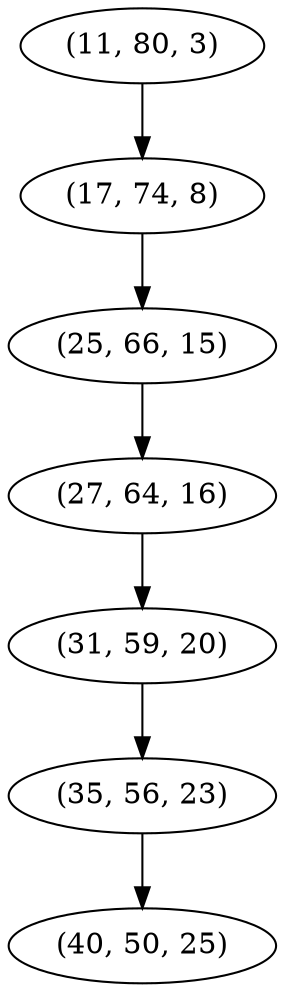 digraph tree {
    "(11, 80, 3)";
    "(17, 74, 8)";
    "(25, 66, 15)";
    "(27, 64, 16)";
    "(31, 59, 20)";
    "(35, 56, 23)";
    "(40, 50, 25)";
    "(11, 80, 3)" -> "(17, 74, 8)";
    "(17, 74, 8)" -> "(25, 66, 15)";
    "(25, 66, 15)" -> "(27, 64, 16)";
    "(27, 64, 16)" -> "(31, 59, 20)";
    "(31, 59, 20)" -> "(35, 56, 23)";
    "(35, 56, 23)" -> "(40, 50, 25)";
}
